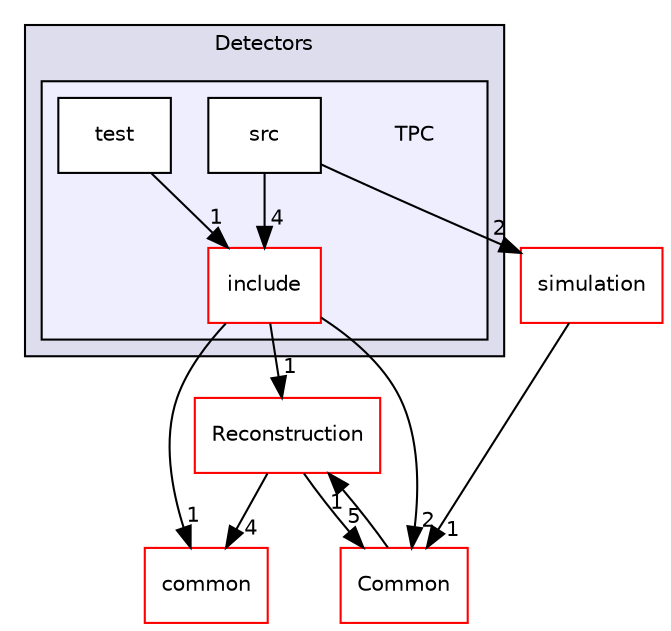 digraph "/home/travis/build/AliceO2Group/AliceO2/DataFormats/Detectors/TPC" {
  bgcolor=transparent;
  compound=true
  node [ fontsize="10", fontname="Helvetica"];
  edge [ labelfontsize="10", labelfontname="Helvetica"];
  subgraph clusterdir_2801adc79bf3c286b1b479858d2cade4 {
    graph [ bgcolor="#ddddee", pencolor="black", label="Detectors" fontname="Helvetica", fontsize="10", URL="dir_2801adc79bf3c286b1b479858d2cade4.html"]
  subgraph clusterdir_87e4e27fa2128902da5e37b3e7ab3f52 {
    graph [ bgcolor="#eeeeff", pencolor="black", label="" URL="dir_87e4e27fa2128902da5e37b3e7ab3f52.html"];
    dir_87e4e27fa2128902da5e37b3e7ab3f52 [shape=plaintext label="TPC"];
    dir_6f22cbd49ee75d810f2bfe3ea5accc3c [shape=box label="include" color="red" fillcolor="white" style="filled" URL="dir_6f22cbd49ee75d810f2bfe3ea5accc3c.html"];
    dir_99a7a708919c9221801ca7c93b79d194 [shape=box label="src" color="black" fillcolor="white" style="filled" URL="dir_99a7a708919c9221801ca7c93b79d194.html"];
    dir_eefe8374d82063b4a715141da5bc342d [shape=box label="test" color="black" fillcolor="white" style="filled" URL="dir_eefe8374d82063b4a715141da5bc342d.html"];
  }
  }
  dir_d269712cc31e133b892a3b3f6424741a [shape=box label="Reconstruction" color="red" URL="dir_d269712cc31e133b892a3b3f6424741a.html"];
  dir_4ab6b4cc6a7edbff49100e9123df213f [shape=box label="Common" color="red" URL="dir_4ab6b4cc6a7edbff49100e9123df213f.html"];
  dir_047746f9f311f49446db9474b7431d0d [shape=box label="simulation" color="red" URL="dir_047746f9f311f49446db9474b7431d0d.html"];
  dir_7924ba4398ae4560cd37376e44666c6d [shape=box label="common" color="red" URL="dir_7924ba4398ae4560cd37376e44666c6d.html"];
  dir_99a7a708919c9221801ca7c93b79d194->dir_6f22cbd49ee75d810f2bfe3ea5accc3c [headlabel="4", labeldistance=1.5 headhref="dir_000067_000064.html"];
  dir_99a7a708919c9221801ca7c93b79d194->dir_047746f9f311f49446db9474b7431d0d [headlabel="2", labeldistance=1.5 headhref="dir_000067_000112.html"];
  dir_d269712cc31e133b892a3b3f6424741a->dir_4ab6b4cc6a7edbff49100e9123df213f [headlabel="5", labeldistance=1.5 headhref="dir_000092_000016.html"];
  dir_d269712cc31e133b892a3b3f6424741a->dir_7924ba4398ae4560cd37376e44666c6d [headlabel="4", labeldistance=1.5 headhref="dir_000092_000044.html"];
  dir_4ab6b4cc6a7edbff49100e9123df213f->dir_d269712cc31e133b892a3b3f6424741a [headlabel="1", labeldistance=1.5 headhref="dir_000016_000092.html"];
  dir_eefe8374d82063b4a715141da5bc342d->dir_6f22cbd49ee75d810f2bfe3ea5accc3c [headlabel="1", labeldistance=1.5 headhref="dir_000082_000064.html"];
  dir_6f22cbd49ee75d810f2bfe3ea5accc3c->dir_d269712cc31e133b892a3b3f6424741a [headlabel="1", labeldistance=1.5 headhref="dir_000064_000092.html"];
  dir_6f22cbd49ee75d810f2bfe3ea5accc3c->dir_4ab6b4cc6a7edbff49100e9123df213f [headlabel="2", labeldistance=1.5 headhref="dir_000064_000016.html"];
  dir_6f22cbd49ee75d810f2bfe3ea5accc3c->dir_7924ba4398ae4560cd37376e44666c6d [headlabel="1", labeldistance=1.5 headhref="dir_000064_000044.html"];
  dir_047746f9f311f49446db9474b7431d0d->dir_4ab6b4cc6a7edbff49100e9123df213f [headlabel="1", labeldistance=1.5 headhref="dir_000112_000016.html"];
}
